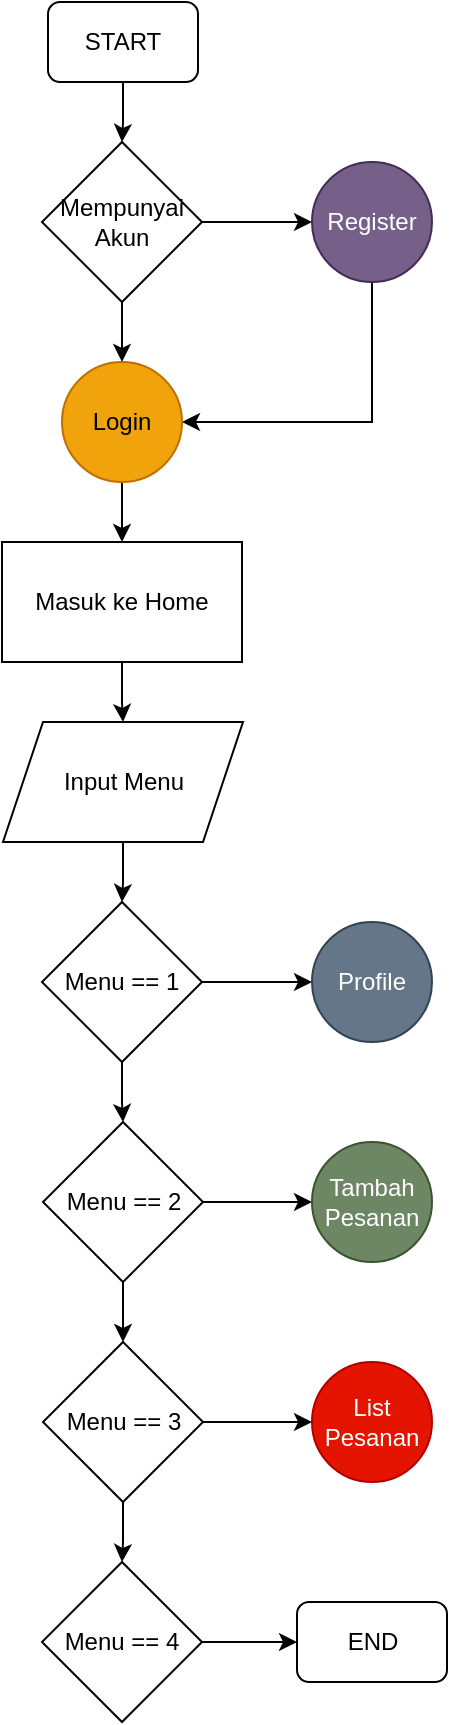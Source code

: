 <mxfile version="20.5.1" type="device" pages="6"><diagram id="90ZbqAWEHm2o2sX40rmf" name="Page-1"><mxGraphModel dx="924" dy="536" grid="1" gridSize="10" guides="1" tooltips="1" connect="1" arrows="1" fold="1" page="1" pageScale="1" pageWidth="850" pageHeight="1100" math="0" shadow="0"><root><mxCell id="0"/><mxCell id="1" parent="0"/><mxCell id="GEEa1Wn8SStm9e9I63rj-9" style="edgeStyle=orthogonalEdgeStyle;rounded=0;orthogonalLoop=1;jettySize=auto;html=1;entryX=0.5;entryY=0;entryDx=0;entryDy=0;" edge="1" parent="1" source="GEEa1Wn8SStm9e9I63rj-5" target="GEEa1Wn8SStm9e9I63rj-8"><mxGeometry relative="1" as="geometry"/></mxCell><mxCell id="GEEa1Wn8SStm9e9I63rj-5" value="START" style="rounded=1;whiteSpace=wrap;html=1;" vertex="1" parent="1"><mxGeometry x="388" y="50" width="75" height="40" as="geometry"/></mxCell><mxCell id="GEEa1Wn8SStm9e9I63rj-11" style="edgeStyle=orthogonalEdgeStyle;rounded=0;orthogonalLoop=1;jettySize=auto;html=1;entryX=0;entryY=0.5;entryDx=0;entryDy=0;" edge="1" parent="1" source="GEEa1Wn8SStm9e9I63rj-8" target="GEEa1Wn8SStm9e9I63rj-10"><mxGeometry relative="1" as="geometry"/></mxCell><mxCell id="GEEa1Wn8SStm9e9I63rj-13" style="edgeStyle=orthogonalEdgeStyle;rounded=0;orthogonalLoop=1;jettySize=auto;html=1;entryX=0.5;entryY=0;entryDx=0;entryDy=0;" edge="1" parent="1" source="GEEa1Wn8SStm9e9I63rj-8" target="GEEa1Wn8SStm9e9I63rj-12"><mxGeometry relative="1" as="geometry"/></mxCell><mxCell id="GEEa1Wn8SStm9e9I63rj-8" value="Mempunyai Akun" style="rhombus;whiteSpace=wrap;html=1;" vertex="1" parent="1"><mxGeometry x="385" y="120" width="80" height="80" as="geometry"/></mxCell><mxCell id="GEEa1Wn8SStm9e9I63rj-44" style="edgeStyle=orthogonalEdgeStyle;rounded=0;orthogonalLoop=1;jettySize=auto;html=1;entryX=1;entryY=0.5;entryDx=0;entryDy=0;" edge="1" parent="1" source="GEEa1Wn8SStm9e9I63rj-10" target="GEEa1Wn8SStm9e9I63rj-12"><mxGeometry relative="1" as="geometry"><Array as="points"><mxPoint x="550" y="260"/></Array></mxGeometry></mxCell><mxCell id="GEEa1Wn8SStm9e9I63rj-10" value="Register" style="ellipse;whiteSpace=wrap;html=1;aspect=fixed;fillColor=#76608a;fontColor=#ffffff;strokeColor=#432D57;" vertex="1" parent="1"><mxGeometry x="520" y="130" width="60" height="60" as="geometry"/></mxCell><mxCell id="GEEa1Wn8SStm9e9I63rj-21" value="" style="edgeStyle=orthogonalEdgeStyle;rounded=0;orthogonalLoop=1;jettySize=auto;html=1;" edge="1" parent="1" source="GEEa1Wn8SStm9e9I63rj-12" target="GEEa1Wn8SStm9e9I63rj-20"><mxGeometry relative="1" as="geometry"/></mxCell><mxCell id="GEEa1Wn8SStm9e9I63rj-12" value="Login" style="ellipse;whiteSpace=wrap;html=1;aspect=fixed;fillColor=#f0a30a;fontColor=#000000;strokeColor=#BD7000;" vertex="1" parent="1"><mxGeometry x="395" y="230" width="60" height="60" as="geometry"/></mxCell><mxCell id="GEEa1Wn8SStm9e9I63rj-23" value="" style="edgeStyle=orthogonalEdgeStyle;rounded=0;orthogonalLoop=1;jettySize=auto;html=1;" edge="1" parent="1" source="GEEa1Wn8SStm9e9I63rj-20" target="GEEa1Wn8SStm9e9I63rj-22"><mxGeometry relative="1" as="geometry"/></mxCell><mxCell id="GEEa1Wn8SStm9e9I63rj-20" value="Masuk ke Home" style="whiteSpace=wrap;html=1;" vertex="1" parent="1"><mxGeometry x="365" y="320" width="120" height="60" as="geometry"/></mxCell><mxCell id="GEEa1Wn8SStm9e9I63rj-27" value="" style="edgeStyle=orthogonalEdgeStyle;rounded=0;orthogonalLoop=1;jettySize=auto;html=1;" edge="1" parent="1" source="GEEa1Wn8SStm9e9I63rj-22" target="GEEa1Wn8SStm9e9I63rj-26"><mxGeometry relative="1" as="geometry"/></mxCell><mxCell id="GEEa1Wn8SStm9e9I63rj-22" value="Input Menu" style="shape=parallelogram;perimeter=parallelogramPerimeter;whiteSpace=wrap;html=1;fixedSize=1;" vertex="1" parent="1"><mxGeometry x="365.5" y="410" width="120" height="60" as="geometry"/></mxCell><mxCell id="GEEa1Wn8SStm9e9I63rj-29" style="edgeStyle=orthogonalEdgeStyle;rounded=0;orthogonalLoop=1;jettySize=auto;html=1;" edge="1" parent="1" source="GEEa1Wn8SStm9e9I63rj-26" target="GEEa1Wn8SStm9e9I63rj-28"><mxGeometry relative="1" as="geometry"/></mxCell><mxCell id="GEEa1Wn8SStm9e9I63rj-31" value="" style="edgeStyle=orthogonalEdgeStyle;rounded=0;orthogonalLoop=1;jettySize=auto;html=1;" edge="1" parent="1" source="GEEa1Wn8SStm9e9I63rj-26" target="GEEa1Wn8SStm9e9I63rj-30"><mxGeometry relative="1" as="geometry"/></mxCell><mxCell id="GEEa1Wn8SStm9e9I63rj-26" value="Menu == 1" style="rhombus;whiteSpace=wrap;html=1;" vertex="1" parent="1"><mxGeometry x="385" y="500" width="80" height="80" as="geometry"/></mxCell><mxCell id="GEEa1Wn8SStm9e9I63rj-28" value="Profile" style="ellipse;whiteSpace=wrap;html=1;aspect=fixed;fillColor=#647687;fontColor=#ffffff;strokeColor=#314354;" vertex="1" parent="1"><mxGeometry x="520" y="510" width="60" height="60" as="geometry"/></mxCell><mxCell id="GEEa1Wn8SStm9e9I63rj-33" style="edgeStyle=orthogonalEdgeStyle;rounded=0;orthogonalLoop=1;jettySize=auto;html=1;entryX=0;entryY=0.5;entryDx=0;entryDy=0;" edge="1" parent="1" source="GEEa1Wn8SStm9e9I63rj-30" target="GEEa1Wn8SStm9e9I63rj-32"><mxGeometry relative="1" as="geometry"/></mxCell><mxCell id="GEEa1Wn8SStm9e9I63rj-35" style="edgeStyle=orthogonalEdgeStyle;rounded=0;orthogonalLoop=1;jettySize=auto;html=1;entryX=0.5;entryY=0;entryDx=0;entryDy=0;" edge="1" parent="1" source="GEEa1Wn8SStm9e9I63rj-30" target="GEEa1Wn8SStm9e9I63rj-34"><mxGeometry relative="1" as="geometry"/></mxCell><mxCell id="GEEa1Wn8SStm9e9I63rj-30" value="Menu == 2" style="rhombus;whiteSpace=wrap;html=1;" vertex="1" parent="1"><mxGeometry x="385.5" y="610" width="80" height="80" as="geometry"/></mxCell><mxCell id="GEEa1Wn8SStm9e9I63rj-32" value="Tambah Pesanan" style="ellipse;whiteSpace=wrap;html=1;aspect=fixed;fillColor=#6d8764;fontColor=#ffffff;strokeColor=#3A5431;" vertex="1" parent="1"><mxGeometry x="520" y="620" width="60" height="60" as="geometry"/></mxCell><mxCell id="GEEa1Wn8SStm9e9I63rj-38" style="edgeStyle=orthogonalEdgeStyle;rounded=0;orthogonalLoop=1;jettySize=auto;html=1;entryX=0;entryY=0.5;entryDx=0;entryDy=0;" edge="1" parent="1" source="GEEa1Wn8SStm9e9I63rj-34" target="GEEa1Wn8SStm9e9I63rj-37"><mxGeometry relative="1" as="geometry"/></mxCell><mxCell id="GEEa1Wn8SStm9e9I63rj-40" style="edgeStyle=orthogonalEdgeStyle;rounded=0;orthogonalLoop=1;jettySize=auto;html=1;entryX=0.5;entryY=0;entryDx=0;entryDy=0;" edge="1" parent="1" source="GEEa1Wn8SStm9e9I63rj-34" target="GEEa1Wn8SStm9e9I63rj-39"><mxGeometry relative="1" as="geometry"/></mxCell><mxCell id="GEEa1Wn8SStm9e9I63rj-34" value="Menu == 3" style="rhombus;whiteSpace=wrap;html=1;" vertex="1" parent="1"><mxGeometry x="385.5" y="720" width="80" height="80" as="geometry"/></mxCell><mxCell id="GEEa1Wn8SStm9e9I63rj-37" value="List Pesanan" style="ellipse;whiteSpace=wrap;html=1;aspect=fixed;fillColor=#e51400;fontColor=#ffffff;strokeColor=#B20000;" vertex="1" parent="1"><mxGeometry x="520" y="730" width="60" height="60" as="geometry"/></mxCell><mxCell id="GEEa1Wn8SStm9e9I63rj-42" style="edgeStyle=orthogonalEdgeStyle;rounded=0;orthogonalLoop=1;jettySize=auto;html=1;entryX=0;entryY=0.5;entryDx=0;entryDy=0;" edge="1" parent="1" source="GEEa1Wn8SStm9e9I63rj-39" target="GEEa1Wn8SStm9e9I63rj-41"><mxGeometry relative="1" as="geometry"/></mxCell><mxCell id="GEEa1Wn8SStm9e9I63rj-39" value="Menu == 4" style="rhombus;whiteSpace=wrap;html=1;" vertex="1" parent="1"><mxGeometry x="385" y="830" width="80" height="80" as="geometry"/></mxCell><mxCell id="GEEa1Wn8SStm9e9I63rj-41" value="END" style="rounded=1;whiteSpace=wrap;html=1;" vertex="1" parent="1"><mxGeometry x="512.5" y="850" width="75" height="40" as="geometry"/></mxCell></root></mxGraphModel></diagram><diagram id="Kj66jOdVzpQ0TObvaMZh" name="Page-2"><mxGraphModel dx="924" dy="536" grid="1" gridSize="10" guides="1" tooltips="1" connect="1" arrows="1" fold="1" page="1" pageScale="1" pageWidth="850" pageHeight="1100" math="0" shadow="0"><root><mxCell id="0"/><mxCell id="1" parent="0"/><mxCell id="00UNFNhQSJEcZOthu3b0-3" style="edgeStyle=orthogonalEdgeStyle;rounded=0;orthogonalLoop=1;jettySize=auto;html=1;entryX=0.5;entryY=0;entryDx=0;entryDy=0;" edge="1" parent="1" source="00UNFNhQSJEcZOthu3b0-1" target="00UNFNhQSJEcZOthu3b0-2"><mxGeometry relative="1" as="geometry"/></mxCell><mxCell id="00UNFNhQSJEcZOthu3b0-1" value="Register" style="ellipse;whiteSpace=wrap;html=1;aspect=fixed;fillColor=#76608a;fontColor=#ffffff;strokeColor=#432D57;" vertex="1" parent="1"><mxGeometry x="395" y="80" width="60" height="60" as="geometry"/></mxCell><mxCell id="00UNFNhQSJEcZOthu3b0-5" style="edgeStyle=orthogonalEdgeStyle;rounded=0;orthogonalLoop=1;jettySize=auto;html=1;entryX=0;entryY=0.5;entryDx=0;entryDy=0;" edge="1" parent="1" source="00UNFNhQSJEcZOthu3b0-2" target="00UNFNhQSJEcZOthu3b0-4"><mxGeometry relative="1" as="geometry"/></mxCell><mxCell id="00UNFNhQSJEcZOthu3b0-2" value="Input Username, nama_anda, password, alamat, jenis_kelamin, status" style="shape=parallelogram;perimeter=parallelogramPerimeter;whiteSpace=wrap;html=1;fixedSize=1;" vertex="1" parent="1"><mxGeometry x="348" y="180" width="155" height="80" as="geometry"/></mxCell><mxCell id="PXSoxAtwBoojNj_s2ktJ-5" style="edgeStyle=orthogonalEdgeStyle;rounded=0;orthogonalLoop=1;jettySize=auto;html=1;entryX=1;entryY=0.5;entryDx=0;entryDy=0;" edge="1" parent="1" source="00UNFNhQSJEcZOthu3b0-4" target="PXSoxAtwBoojNj_s2ktJ-4"><mxGeometry relative="1" as="geometry"><Array as="points"><mxPoint x="610" y="350"/></Array></mxGeometry></mxCell><mxCell id="00UNFNhQSJEcZOthu3b0-4" value="Validasi" style="rounded=0;whiteSpace=wrap;html=1;" vertex="1" parent="1"><mxGeometry x="550" y="190" width="120" height="60" as="geometry"/></mxCell><mxCell id="PXSoxAtwBoojNj_s2ktJ-4" value="Main" style="ellipse;whiteSpace=wrap;html=1;aspect=fixed;" vertex="1" parent="1"><mxGeometry x="395.5" y="320" width="60" height="60" as="geometry"/></mxCell></root></mxGraphModel></diagram><diagram id="KY43kfLbn1mn9p6xagyw" name="Page-3"><mxGraphModel dx="924" dy="536" grid="1" gridSize="10" guides="1" tooltips="1" connect="1" arrows="1" fold="1" page="1" pageScale="1" pageWidth="850" pageHeight="1100" math="0" shadow="0"><root><mxCell id="0"/><mxCell id="1" parent="0"/><mxCell id="BR_cackGvETlLgFKpPHd-5" style="edgeStyle=orthogonalEdgeStyle;rounded=0;orthogonalLoop=1;jettySize=auto;html=1;entryX=0.5;entryY=0;entryDx=0;entryDy=0;" edge="1" parent="1" source="BR_cackGvETlLgFKpPHd-1" target="BR_cackGvETlLgFKpPHd-4"><mxGeometry relative="1" as="geometry"/></mxCell><mxCell id="BR_cackGvETlLgFKpPHd-1" value="Login" style="ellipse;whiteSpace=wrap;html=1;aspect=fixed;fillColor=#f0a30a;fontColor=#000000;strokeColor=#BD7000;" vertex="1" parent="1"><mxGeometry x="395" y="80" width="60" height="60" as="geometry"/></mxCell><mxCell id="BR_cackGvETlLgFKpPHd-7" value="" style="edgeStyle=orthogonalEdgeStyle;rounded=0;orthogonalLoop=1;jettySize=auto;html=1;" edge="1" parent="1" source="BR_cackGvETlLgFKpPHd-4" target="BR_cackGvETlLgFKpPHd-6"><mxGeometry relative="1" as="geometry"/></mxCell><mxCell id="BR_cackGvETlLgFKpPHd-4" value="Input Username&lt;br&gt;Input Password" style="shape=parallelogram;perimeter=parallelogramPerimeter;whiteSpace=wrap;html=1;fixedSize=1;" vertex="1" parent="1"><mxGeometry x="365" y="200" width="120" height="60" as="geometry"/></mxCell><mxCell id="FrqW4vbWpvX_MTu9ZvXJ-2" style="edgeStyle=orthogonalEdgeStyle;rounded=0;orthogonalLoop=1;jettySize=auto;html=1;entryX=1;entryY=0.5;entryDx=0;entryDy=0;" edge="1" parent="1" source="BR_cackGvETlLgFKpPHd-6" target="o4uwQTSqR2o8k_D8hxnh-1"><mxGeometry relative="1" as="geometry"><mxPoint x="485" y="340" as="targetPoint"/><Array as="points"><mxPoint x="600" y="330"/></Array></mxGeometry></mxCell><mxCell id="BR_cackGvETlLgFKpPHd-6" value="Validasi" style="whiteSpace=wrap;html=1;" vertex="1" parent="1"><mxGeometry x="540" y="200" width="120" height="60" as="geometry"/></mxCell><mxCell id="o4uwQTSqR2o8k_D8hxnh-1" value="Main" style="ellipse;whiteSpace=wrap;html=1;aspect=fixed;" vertex="1" parent="1"><mxGeometry x="395" y="300" width="60" height="60" as="geometry"/></mxCell></root></mxGraphModel></diagram><diagram id="XhdGp2tesLLfs9cHOd1R" name="Page-4"><mxGraphModel dx="924" dy="536" grid="1" gridSize="10" guides="1" tooltips="1" connect="1" arrows="1" fold="1" page="1" pageScale="1" pageWidth="850" pageHeight="1100" math="0" shadow="0"><root><mxCell id="0"/><mxCell id="1" parent="0"/><mxCell id="sFzQVc1TpPktNwjjkPU6-3" style="edgeStyle=orthogonalEdgeStyle;rounded=0;orthogonalLoop=1;jettySize=auto;html=1;entryX=0.5;entryY=0;entryDx=0;entryDy=0;" edge="1" parent="1" source="sFzQVc1TpPktNwjjkPU6-1" target="sFzQVc1TpPktNwjjkPU6-2"><mxGeometry relative="1" as="geometry"/></mxCell><mxCell id="sFzQVc1TpPktNwjjkPU6-1" value="Profile" style="ellipse;whiteSpace=wrap;html=1;aspect=fixed;fillColor=#647687;fontColor=#ffffff;strokeColor=#314354;" vertex="1" parent="1"><mxGeometry x="395" y="60" width="60" height="60" as="geometry"/></mxCell><mxCell id="sFzQVc1TpPktNwjjkPU6-2" value="Menampilkan Data Profile Anda" style="rounded=0;whiteSpace=wrap;html=1;" vertex="1" parent="1"><mxGeometry x="365" y="170" width="120" height="60" as="geometry"/></mxCell></root></mxGraphModel></diagram><diagram id="lAoI_UsPtXgMuGj9Ist3" name="Page-5"><mxGraphModel dx="924" dy="536" grid="1" gridSize="10" guides="1" tooltips="1" connect="1" arrows="1" fold="1" page="1" pageScale="1" pageWidth="850" pageHeight="1100" math="0" shadow="0"><root><mxCell id="0"/><mxCell id="1" parent="0"/><mxCell id="J8ouLJJ53LCSii7meSz_-3" style="edgeStyle=orthogonalEdgeStyle;rounded=0;orthogonalLoop=1;jettySize=auto;html=1;" edge="1" parent="1" source="J8ouLJJ53LCSii7meSz_-1" target="J8ouLJJ53LCSii7meSz_-2"><mxGeometry relative="1" as="geometry"/></mxCell><mxCell id="J8ouLJJ53LCSii7meSz_-1" value="Tambah Pesanan" style="ellipse;whiteSpace=wrap;html=1;aspect=fixed;fillColor=#6d8764;fontColor=#ffffff;strokeColor=#3A5431;" vertex="1" parent="1"><mxGeometry x="395" y="170" width="60" height="60" as="geometry"/></mxCell><mxCell id="J8ouLJJ53LCSii7meSz_-5" value="" style="edgeStyle=orthogonalEdgeStyle;rounded=0;orthogonalLoop=1;jettySize=auto;html=1;" edge="1" parent="1" source="J8ouLJJ53LCSii7meSz_-2" target="J8ouLJJ53LCSii7meSz_-4"><mxGeometry relative="1" as="geometry"/></mxCell><mxCell id="J8ouLJJ53LCSii7meSz_-2" value="Input nama_lengkap, jkl, nama_kos, jenis_kamar, lama_sewa" style="shape=parallelogram;perimeter=parallelogramPerimeter;whiteSpace=wrap;html=1;fixedSize=1;" vertex="1" parent="1"><mxGeometry x="333" y="280" width="185" height="80" as="geometry"/></mxCell><mxCell id="etgmmkYVAhImDZDM8nuZ-3" style="edgeStyle=orthogonalEdgeStyle;rounded=0;orthogonalLoop=1;jettySize=auto;html=1;entryX=1;entryY=0.5;entryDx=0;entryDy=0;" edge="1" parent="1" source="J8ouLJJ53LCSii7meSz_-4" target="etgmmkYVAhImDZDM8nuZ-1"><mxGeometry relative="1" as="geometry"><Array as="points"><mxPoint x="620" y="420"/></Array></mxGeometry></mxCell><mxCell id="J8ouLJJ53LCSii7meSz_-4" value="Validasi" style="whiteSpace=wrap;html=1;" vertex="1" parent="1"><mxGeometry x="560" y="290" width="120" height="60" as="geometry"/></mxCell><mxCell id="etgmmkYVAhImDZDM8nuZ-1" value="Main" style="ellipse;whiteSpace=wrap;html=1;aspect=fixed;" vertex="1" parent="1"><mxGeometry x="395.5" y="390" width="60" height="60" as="geometry"/></mxCell></root></mxGraphModel></diagram><diagram id="7dfZryP2wt892XAKVW4U" name="Page-6"><mxGraphModel dx="924" dy="536" grid="1" gridSize="10" guides="1" tooltips="1" connect="1" arrows="1" fold="1" page="1" pageScale="1" pageWidth="850" pageHeight="1100" math="0" shadow="0"><root><mxCell id="0"/><mxCell id="1" parent="0"/><mxCell id="fE9HJS2Pkx3Lco8ZvYJ0-5" style="edgeStyle=orthogonalEdgeStyle;rounded=0;orthogonalLoop=1;jettySize=auto;html=1;entryX=0.5;entryY=0;entryDx=0;entryDy=0;" edge="1" parent="1" source="fE9HJS2Pkx3Lco8ZvYJ0-1" target="fE9HJS2Pkx3Lco8ZvYJ0-4"><mxGeometry relative="1" as="geometry"/></mxCell><mxCell id="fE9HJS2Pkx3Lco8ZvYJ0-1" value="List Pesanan" style="ellipse;whiteSpace=wrap;html=1;aspect=fixed;fillColor=#e51400;fontColor=#ffffff;strokeColor=#B20000;" vertex="1" parent="1"><mxGeometry x="395" y="300" width="60" height="60" as="geometry"/></mxCell><mxCell id="5dtEvJPGOu-uhjChtd25-3" style="edgeStyle=orthogonalEdgeStyle;rounded=0;orthogonalLoop=1;jettySize=auto;html=1;entryX=0;entryY=0.5;entryDx=0;entryDy=0;" edge="1" parent="1" source="fE9HJS2Pkx3Lco8ZvYJ0-4" target="5dtEvJPGOu-uhjChtd25-1"><mxGeometry relative="1" as="geometry"/></mxCell><mxCell id="fE9HJS2Pkx3Lco8ZvYJ0-4" value="Menampilkan Pesanan Kamar&amp;nbsp; Anda" style="shape=parallelogram;perimeter=parallelogramPerimeter;whiteSpace=wrap;html=1;fixedSize=1;" vertex="1" parent="1"><mxGeometry x="365" y="410" width="120" height="60" as="geometry"/></mxCell><mxCell id="5dtEvJPGOu-uhjChtd25-5" value="" style="edgeStyle=orthogonalEdgeStyle;rounded=0;orthogonalLoop=1;jettySize=auto;html=1;" edge="1" parent="1" source="5dtEvJPGOu-uhjChtd25-1" target="5dtEvJPGOu-uhjChtd25-4"><mxGeometry relative="1" as="geometry"/></mxCell><mxCell id="5dtEvJPGOu-uhjChtd25-1" value="Memilih pesanan &lt;br&gt;anda yang &lt;br&gt;ingin dillihat &lt;br&gt;secara detail" style="shape=parallelogram;perimeter=parallelogramPerimeter;whiteSpace=wrap;html=1;fixedSize=1;" vertex="1" parent="1"><mxGeometry x="540" y="400" width="140" height="80" as="geometry"/></mxCell><mxCell id="5dtEvJPGOu-uhjChtd25-7" style="edgeStyle=orthogonalEdgeStyle;rounded=0;orthogonalLoop=1;jettySize=auto;html=1;entryX=1;entryY=0.5;entryDx=0;entryDy=0;" edge="1" parent="1" source="5dtEvJPGOu-uhjChtd25-4" target="5dtEvJPGOu-uhjChtd25-6"><mxGeometry relative="1" as="geometry"/></mxCell><mxCell id="5dtEvJPGOu-uhjChtd25-4" value="Mengambil nama anda" style="whiteSpace=wrap;html=1;" vertex="1" parent="1"><mxGeometry x="550" y="520" width="120" height="60" as="geometry"/></mxCell><mxCell id="5dtEvJPGOu-uhjChtd25-9" style="edgeStyle=orthogonalEdgeStyle;rounded=0;orthogonalLoop=1;jettySize=auto;html=1;entryX=0.5;entryY=0;entryDx=0;entryDy=0;" edge="1" parent="1" source="5dtEvJPGOu-uhjChtd25-6" target="5dtEvJPGOu-uhjChtd25-8"><mxGeometry relative="1" as="geometry"/></mxCell><mxCell id="5dtEvJPGOu-uhjChtd25-6" value="Cari nama anda" style="whiteSpace=wrap;html=1;" vertex="1" parent="1"><mxGeometry x="365" y="520" width="120" height="60" as="geometry"/></mxCell><mxCell id="Ee5P2ny9XxnfvDAFBMLv-2" style="edgeStyle=orthogonalEdgeStyle;rounded=0;orthogonalLoop=1;jettySize=auto;html=1;" edge="1" parent="1" source="5dtEvJPGOu-uhjChtd25-8" target="Ee5P2ny9XxnfvDAFBMLv-1"><mxGeometry relative="1" as="geometry"/></mxCell><mxCell id="5dtEvJPGOu-uhjChtd25-8" value="Menampilkan Pesanan Kamar&amp;nbsp; Anda sesuai pesanan yang dipilih" style="shape=parallelogram;perimeter=parallelogramPerimeter;whiteSpace=wrap;html=1;fixedSize=1;" vertex="1" parent="1"><mxGeometry x="348" y="620" width="155" height="60" as="geometry"/></mxCell><mxCell id="Ee5P2ny9XxnfvDAFBMLv-1" value="Main" style="ellipse;whiteSpace=wrap;html=1;aspect=fixed;" vertex="1" parent="1"><mxGeometry x="580" y="620" width="60" height="60" as="geometry"/></mxCell></root></mxGraphModel></diagram></mxfile>